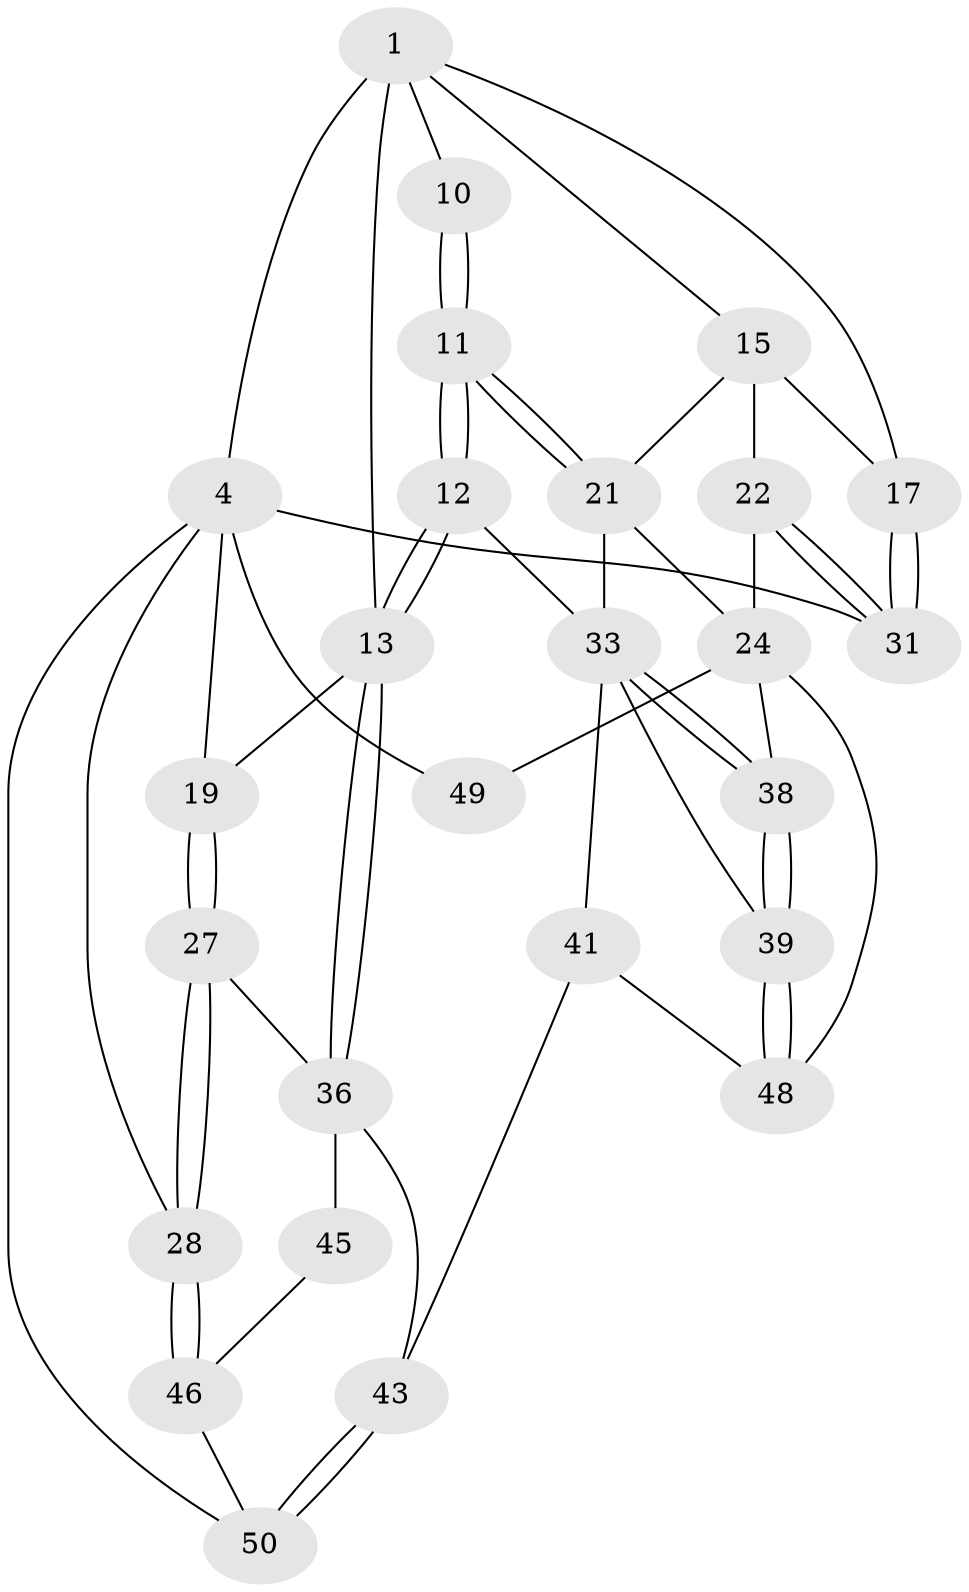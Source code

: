 // original degree distribution, {3: 0.038461538461538464, 5: 0.34615384615384615, 6: 0.28846153846153844, 4: 0.3269230769230769}
// Generated by graph-tools (version 1.1) at 2025/28/03/15/25 16:28:03]
// undirected, 26 vertices, 58 edges
graph export_dot {
graph [start="1"]
  node [color=gray90,style=filled];
  1 [pos="+0.6406504577794885+0.22086634532361937",super="+6+2"];
  4 [pos="+1+0",super="+5+18+32"];
  10 [pos="+0.5476057211566608+0.502598077055558"];
  11 [pos="+0.5398318806221764+0.5464236140939058"];
  12 [pos="+0.5300079609201988+0.5615617278973556"];
  13 [pos="+0.33181708424389356+0.5512119001790711",super="+14"];
  15 [pos="+0.7306275906717176+0.3943874647084813",super="+16+20"];
  17 [pos="+1+0.2328394515124828"];
  19 [pos="+0+0.03425953681145808"];
  21 [pos="+0.6709407574918157+0.530680086952538",super="+26"];
  22 [pos="+0.8608339570417436+0.651235014117075",super="+23"];
  24 [pos="+0.8308319142169169+0.6596917098057248",super="+25+47"];
  27 [pos="+0+0.47665507891755676"];
  28 [pos="+0+0.7760001830308263",super="+29"];
  31 [pos="+1+0.7218423970401622"];
  33 [pos="+0.6411859171941472+0.6200098965565944",super="+34"];
  36 [pos="+0.2682942672658684+0.6220907686550574",super="+44+37"];
  38 [pos="+0.6487387882528062+0.7268519934232135"];
  39 [pos="+0.6161091276435086+0.7572417639852654"];
  41 [pos="+0.4961401913575818+0.6806471266410276",super="+42"];
  43 [pos="+0.32324929305677386+0.8154982510791976"];
  45 [pos="+0.09341684120846656+0.7560471247309108"];
  46 [pos="+0.07778617413910258+0.7748610202370215",super="+51"];
  48 [pos="+0.5875559014762913+0.8830601776742785"];
  49 [pos="+0.7826571169638183+1"];
  50 [pos="+0.2928175944007645+0.8605768499478743"];
  1 -- 10 [weight=2];
  1 -- 17;
  1 -- 4 [weight=3];
  1 -- 15;
  1 -- 13;
  4 -- 49 [weight=2];
  4 -- 50;
  4 -- 19;
  4 -- 28;
  4 -- 31;
  10 -- 11;
  10 -- 11;
  11 -- 12;
  11 -- 12;
  11 -- 21;
  11 -- 21;
  12 -- 13;
  12 -- 13;
  12 -- 33;
  13 -- 36;
  13 -- 36;
  13 -- 19;
  15 -- 17;
  15 -- 22 [weight=2];
  15 -- 21;
  17 -- 31;
  17 -- 31;
  19 -- 27;
  19 -- 27;
  21 -- 24;
  21 -- 33;
  22 -- 31;
  22 -- 31;
  22 -- 24;
  24 -- 38;
  24 -- 49;
  24 -- 48;
  27 -- 28;
  27 -- 28;
  27 -- 36;
  28 -- 46 [weight=2];
  28 -- 46;
  33 -- 38;
  33 -- 38;
  33 -- 39;
  33 -- 41 [weight=2];
  36 -- 43;
  36 -- 45 [weight=2];
  38 -- 39;
  38 -- 39;
  39 -- 48;
  39 -- 48;
  41 -- 48;
  41 -- 43;
  43 -- 50;
  43 -- 50;
  45 -- 46;
  46 -- 50;
}
